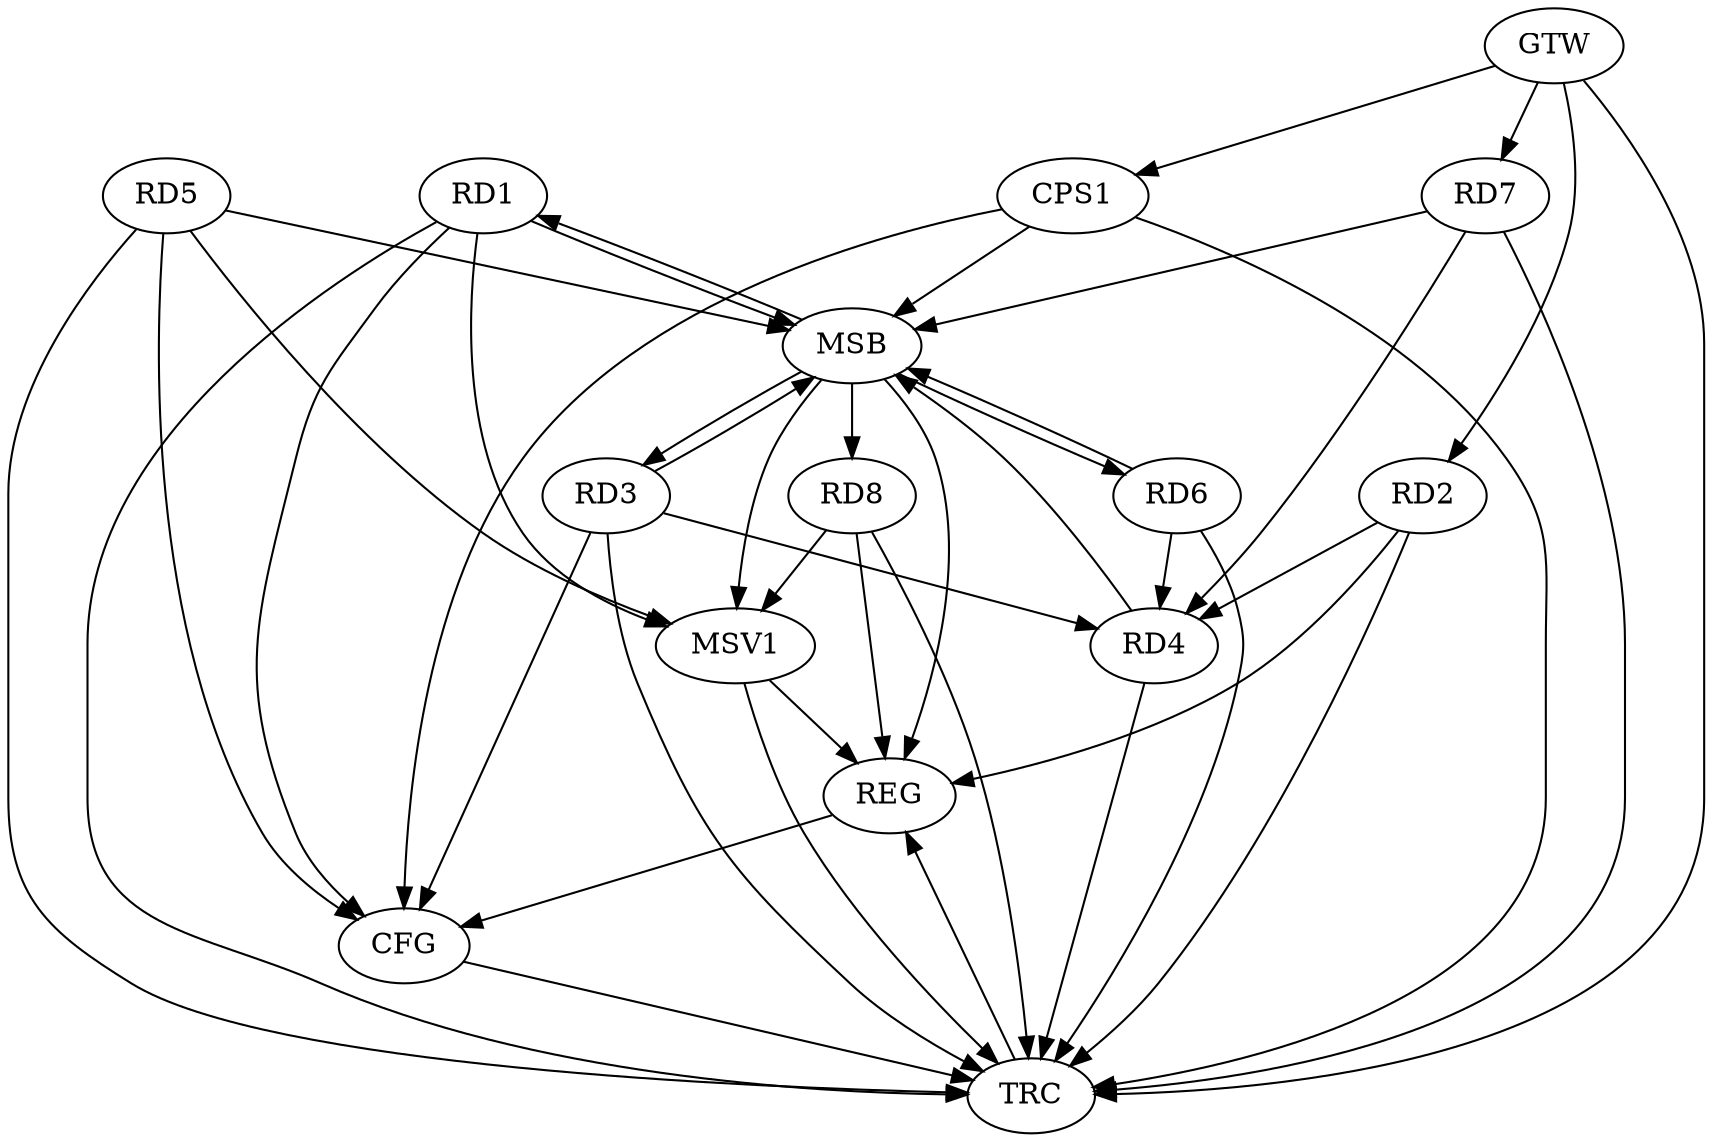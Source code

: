 strict digraph G {
  RD1 [ label="RD1" ];
  RD2 [ label="RD2" ];
  RD3 [ label="RD3" ];
  RD4 [ label="RD4" ];
  RD5 [ label="RD5" ];
  RD6 [ label="RD6" ];
  RD7 [ label="RD7" ];
  RD8 [ label="RD8" ];
  CPS1 [ label="CPS1" ];
  GTW [ label="GTW" ];
  REG [ label="REG" ];
  MSB [ label="MSB" ];
  CFG [ label="CFG" ];
  TRC [ label="TRC" ];
  MSV1 [ label="MSV1" ];
  GTW -> RD2;
  GTW -> RD7;
  GTW -> CPS1;
  RD2 -> REG;
  RD8 -> REG;
  RD1 -> MSB;
  MSB -> RD6;
  MSB -> RD8;
  MSB -> REG;
  RD3 -> MSB;
  RD4 -> MSB;
  RD5 -> MSB;
  MSB -> RD1;
  MSB -> RD3;
  RD6 -> MSB;
  RD7 -> MSB;
  CPS1 -> MSB;
  RD5 -> CFG;
  CPS1 -> CFG;
  RD3 -> CFG;
  RD1 -> CFG;
  REG -> CFG;
  RD1 -> TRC;
  RD2 -> TRC;
  RD3 -> TRC;
  RD4 -> TRC;
  RD5 -> TRC;
  RD6 -> TRC;
  RD7 -> TRC;
  RD8 -> TRC;
  CPS1 -> TRC;
  GTW -> TRC;
  CFG -> TRC;
  TRC -> REG;
  RD7 -> RD4;
  RD6 -> RD4;
  RD2 -> RD4;
  RD3 -> RD4;
  RD8 -> MSV1;
  MSB -> MSV1;
  RD1 -> MSV1;
  RD5 -> MSV1;
  MSV1 -> REG;
  MSV1 -> TRC;
}
